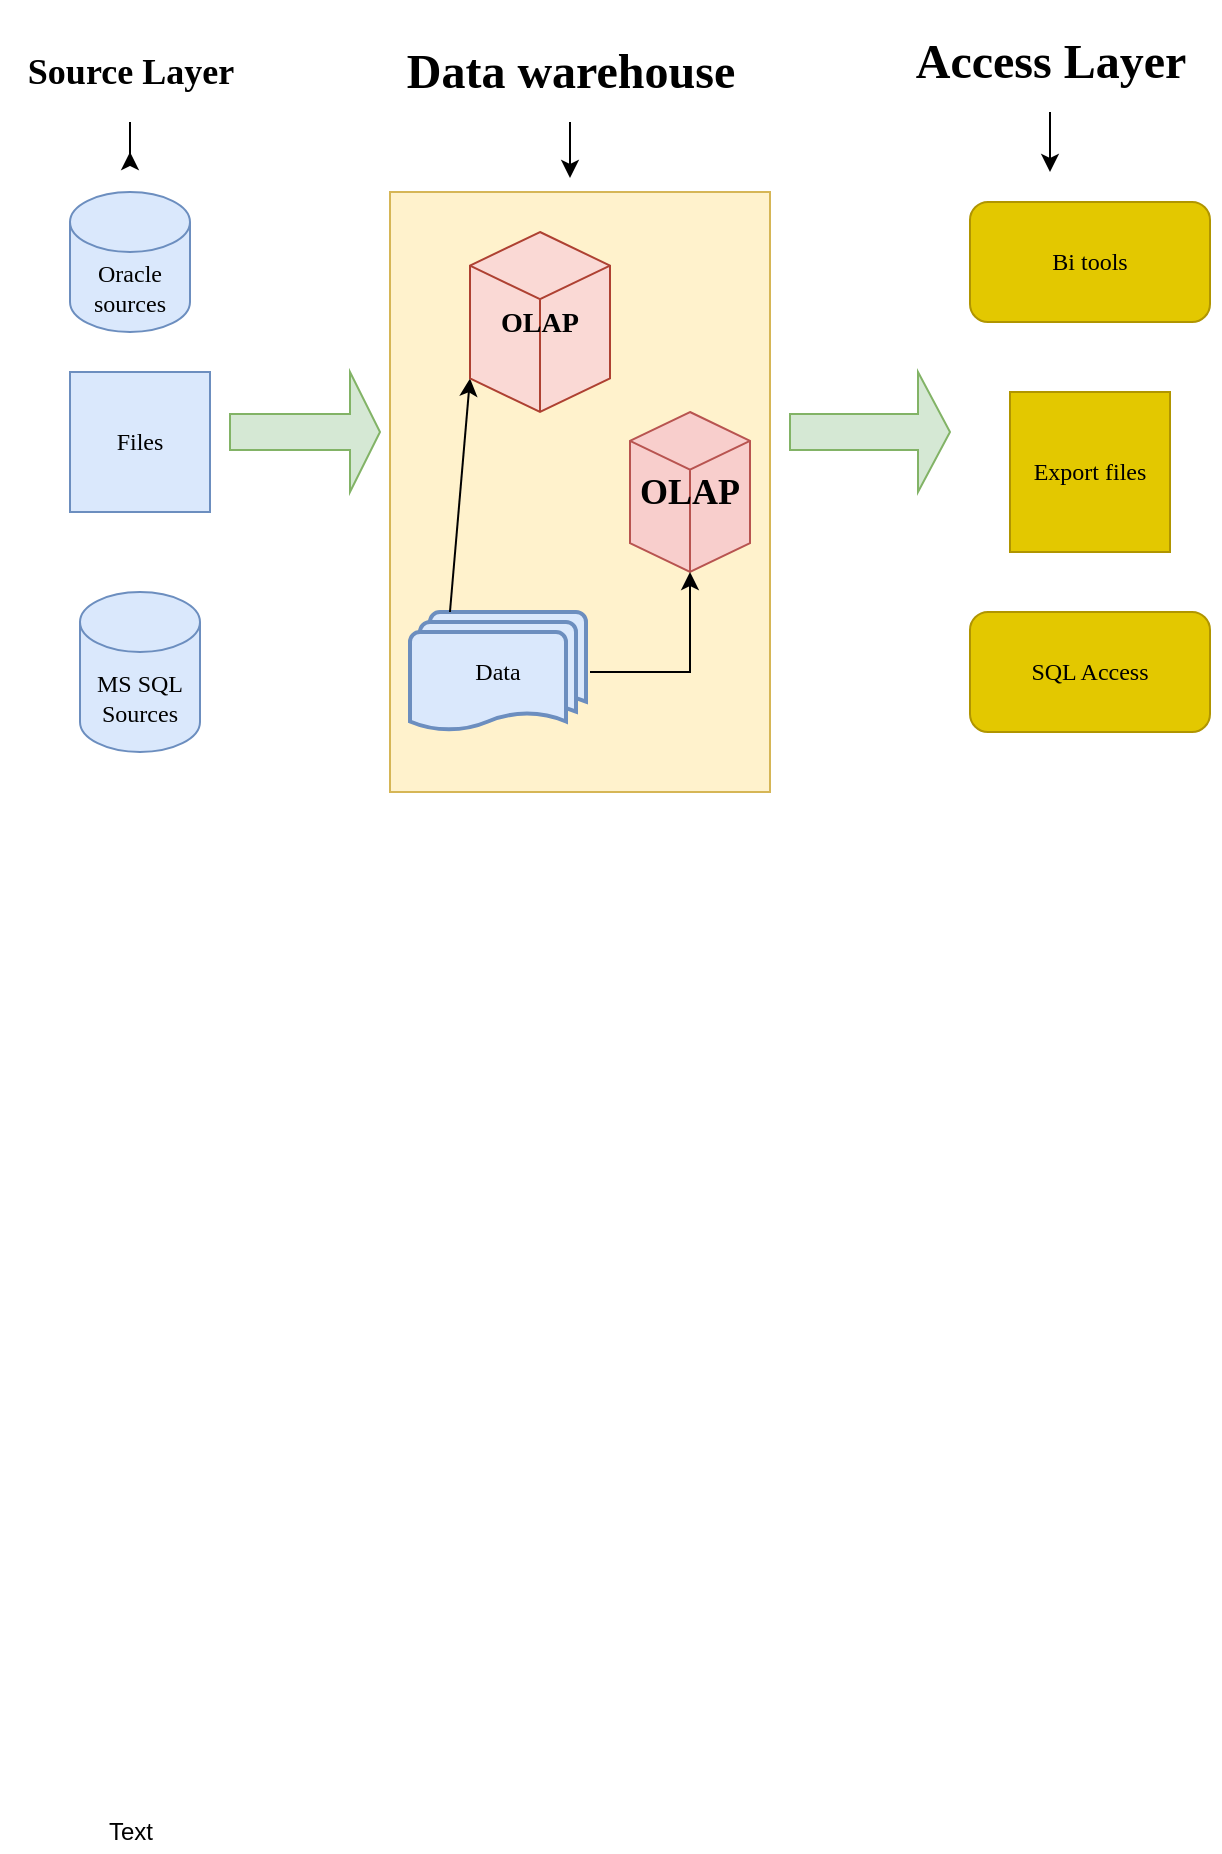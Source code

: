 <mxfile version="19.0.3" type="device"><diagram id="VHiGBRcz-58nvHcLB5_6" name="Страница 1"><mxGraphModel dx="630" dy="1630" grid="1" gridSize="10" guides="1" tooltips="1" connect="1" arrows="1" fold="1" page="1" pageScale="1" pageWidth="827" pageHeight="1169" math="0" shadow="0"><root><mxCell id="0"/><mxCell id="1" parent="0"/><mxCell id="gKUW-beDKfDvhm_rHMLG-1" value="Text" style="text;html=1;align=center;verticalAlign=middle;resizable=0;points=[];autosize=1;strokeColor=none;fillColor=none;" vertex="1" parent="1"><mxGeometry x="50" y="-260" width="40" height="20" as="geometry"/></mxCell><mxCell id="gKUW-beDKfDvhm_rHMLG-4" style="edgeStyle=orthogonalEdgeStyle;rounded=0;orthogonalLoop=1;jettySize=auto;html=1;" edge="1" parent="1" source="gKUW-beDKfDvhm_rHMLG-2"><mxGeometry relative="1" as="geometry"><mxPoint x="70" y="-1090" as="targetPoint"/></mxGeometry></mxCell><mxCell id="gKUW-beDKfDvhm_rHMLG-2" value="&lt;h2&gt;&lt;font face=&quot;Comic Sans MS&quot;&gt;Source Layer&lt;/font&gt;&lt;/h2&gt;" style="text;html=1;align=center;verticalAlign=middle;resizable=0;points=[];autosize=1;strokeColor=none;fillColor=none;" vertex="1" parent="1"><mxGeometry x="5" y="-1155" width="130" height="50" as="geometry"/></mxCell><mxCell id="gKUW-beDKfDvhm_rHMLG-6" value="Oracle&lt;br&gt;sources" style="shape=cylinder3;whiteSpace=wrap;html=1;boundedLbl=1;backgroundOutline=1;size=15;fontFamily=Comic Sans MS;fillColor=#dae8fc;strokeColor=#6c8ebf;" vertex="1" parent="1"><mxGeometry x="40" y="-1070" width="60" height="70" as="geometry"/></mxCell><mxCell id="gKUW-beDKfDvhm_rHMLG-7" value="Files&lt;br&gt;" style="whiteSpace=wrap;html=1;aspect=fixed;fontFamily=Comic Sans MS;fillColor=#dae8fc;strokeColor=#6c8ebf;" vertex="1" parent="1"><mxGeometry x="40" y="-980" width="70" height="70" as="geometry"/></mxCell><mxCell id="gKUW-beDKfDvhm_rHMLG-8" value="MS SQL Sources&lt;br&gt;" style="shape=cylinder3;whiteSpace=wrap;html=1;boundedLbl=1;backgroundOutline=1;size=15;fontFamily=Comic Sans MS;fillColor=#dae8fc;strokeColor=#6c8ebf;" vertex="1" parent="1"><mxGeometry x="45" y="-870" width="60" height="80" as="geometry"/></mxCell><mxCell id="gKUW-beDKfDvhm_rHMLG-12" style="edgeStyle=orthogonalEdgeStyle;rounded=0;orthogonalLoop=1;jettySize=auto;html=1;fontFamily=Comic Sans MS;" edge="1" parent="1" source="gKUW-beDKfDvhm_rHMLG-10"><mxGeometry relative="1" as="geometry"><mxPoint x="290" y="-1077" as="targetPoint"/><Array as="points"><mxPoint x="290" y="-1100"/><mxPoint x="290" y="-1100"/></Array></mxGeometry></mxCell><mxCell id="gKUW-beDKfDvhm_rHMLG-10" value="&lt;h1&gt;Data warehouse&lt;/h1&gt;" style="text;html=1;align=center;verticalAlign=middle;resizable=0;points=[];autosize=1;strokeColor=none;fillColor=none;fontFamily=Comic Sans MS;" vertex="1" parent="1"><mxGeometry x="190" y="-1155" width="200" height="50" as="geometry"/></mxCell><mxCell id="gKUW-beDKfDvhm_rHMLG-13" value="" style="verticalLabelPosition=bottom;verticalAlign=top;html=1;shape=mxgraph.basic.rect;fillColor2=none;strokeWidth=1;size=20;indent=5;fontFamily=Comic Sans MS;fillColor=#fff2cc;strokeColor=#d6b656;" vertex="1" parent="1"><mxGeometry x="200" y="-1070" width="190" height="300" as="geometry"/></mxCell><mxCell id="gKUW-beDKfDvhm_rHMLG-16" value="Data" style="strokeWidth=2;html=1;shape=mxgraph.flowchart.multi-document;whiteSpace=wrap;fontFamily=Comic Sans MS;fillColor=#dae8fc;strokeColor=#6c8ebf;" vertex="1" parent="1"><mxGeometry x="210" y="-860" width="88" height="60" as="geometry"/></mxCell><mxCell id="gKUW-beDKfDvhm_rHMLG-19" value="" style="endArrow=classic;html=1;rounded=0;fontFamily=Comic Sans MS;entryX=0;entryY=0;entryDx=0;entryDy=73.194;entryPerimeter=0;exitX=0.227;exitY=0;exitDx=0;exitDy=0;exitPerimeter=0;" edge="1" parent="1" source="gKUW-beDKfDvhm_rHMLG-16" target="gKUW-beDKfDvhm_rHMLG-20"><mxGeometry width="50" height="50" relative="1" as="geometry"><mxPoint x="230" y="-880" as="sourcePoint"/><mxPoint x="280" y="-930" as="targetPoint"/></mxGeometry></mxCell><mxCell id="gKUW-beDKfDvhm_rHMLG-20" value="&lt;h3&gt;OLAP&lt;/h3&gt;" style="whiteSpace=wrap;html=1;shape=mxgraph.basic.isocube;isoAngle=15;fontFamily=Comic Sans MS;fillColor=#fad9d5;strokeColor=#ae4132;" vertex="1" parent="1"><mxGeometry x="240" y="-1050" width="70" height="90" as="geometry"/></mxCell><mxCell id="gKUW-beDKfDvhm_rHMLG-23" value="" style="edgeStyle=orthogonalEdgeStyle;rounded=0;orthogonalLoop=1;jettySize=auto;html=1;fontFamily=Comic Sans MS;" edge="1" parent="1" source="gKUW-beDKfDvhm_rHMLG-21"><mxGeometry relative="1" as="geometry"><mxPoint x="530" y="-1080" as="targetPoint"/></mxGeometry></mxCell><mxCell id="gKUW-beDKfDvhm_rHMLG-21" value="&lt;h1&gt;Access Layer&lt;/h1&gt;" style="text;html=1;align=center;verticalAlign=middle;resizable=0;points=[];autosize=1;strokeColor=none;fillColor=none;fontFamily=Comic Sans MS;" vertex="1" parent="1"><mxGeometry x="445" y="-1160" width="170" height="50" as="geometry"/></mxCell><mxCell id="gKUW-beDKfDvhm_rHMLG-25" value="&lt;h2&gt;OLAP&lt;/h2&gt;" style="whiteSpace=wrap;html=1;shape=mxgraph.basic.isocube;isoAngle=15;fontFamily=Comic Sans MS;fillColor=#f8cecc;strokeColor=#b85450;" vertex="1" parent="1"><mxGeometry x="320" y="-960" width="60" height="80" as="geometry"/></mxCell><mxCell id="gKUW-beDKfDvhm_rHMLG-37" value="" style="edgeStyle=segmentEdgeStyle;endArrow=classic;html=1;rounded=0;fontFamily=Comic Sans MS;" edge="1" parent="1"><mxGeometry width="50" height="50" relative="1" as="geometry"><mxPoint x="300" y="-830" as="sourcePoint"/><mxPoint x="350" y="-880" as="targetPoint"/></mxGeometry></mxCell><mxCell id="gKUW-beDKfDvhm_rHMLG-38" value="" style="shape=singleArrow;whiteSpace=wrap;html=1;fontFamily=Comic Sans MS;fillColor=#d5e8d4;strokeColor=#82b366;" vertex="1" parent="1"><mxGeometry x="120" y="-980" width="75" height="60" as="geometry"/></mxCell><mxCell id="gKUW-beDKfDvhm_rHMLG-39" value="" style="shape=singleArrow;whiteSpace=wrap;html=1;fontFamily=Comic Sans MS;fillColor=#d5e8d4;strokeColor=#82b366;" vertex="1" parent="1"><mxGeometry x="400" y="-980" width="80" height="60" as="geometry"/></mxCell><mxCell id="gKUW-beDKfDvhm_rHMLG-40" value="SQL Access" style="rounded=1;whiteSpace=wrap;html=1;fontFamily=Comic Sans MS;fillColor=#e3c800;fontColor=#000000;strokeColor=#B09500;" vertex="1" parent="1"><mxGeometry x="490" y="-860" width="120" height="60" as="geometry"/></mxCell><mxCell id="gKUW-beDKfDvhm_rHMLG-41" value="Bi tools&lt;br&gt;" style="rounded=1;whiteSpace=wrap;html=1;fontFamily=Comic Sans MS;fillColor=#e3c800;fontColor=#000000;strokeColor=#B09500;" vertex="1" parent="1"><mxGeometry x="490" y="-1065" width="120" height="60" as="geometry"/></mxCell><mxCell id="gKUW-beDKfDvhm_rHMLG-42" value="Export files&lt;br&gt;" style="whiteSpace=wrap;html=1;aspect=fixed;fontFamily=Comic Sans MS;fillColor=#e3c800;fontColor=#000000;strokeColor=#B09500;" vertex="1" parent="1"><mxGeometry x="510" y="-970" width="80" height="80" as="geometry"/></mxCell></root></mxGraphModel></diagram></mxfile>